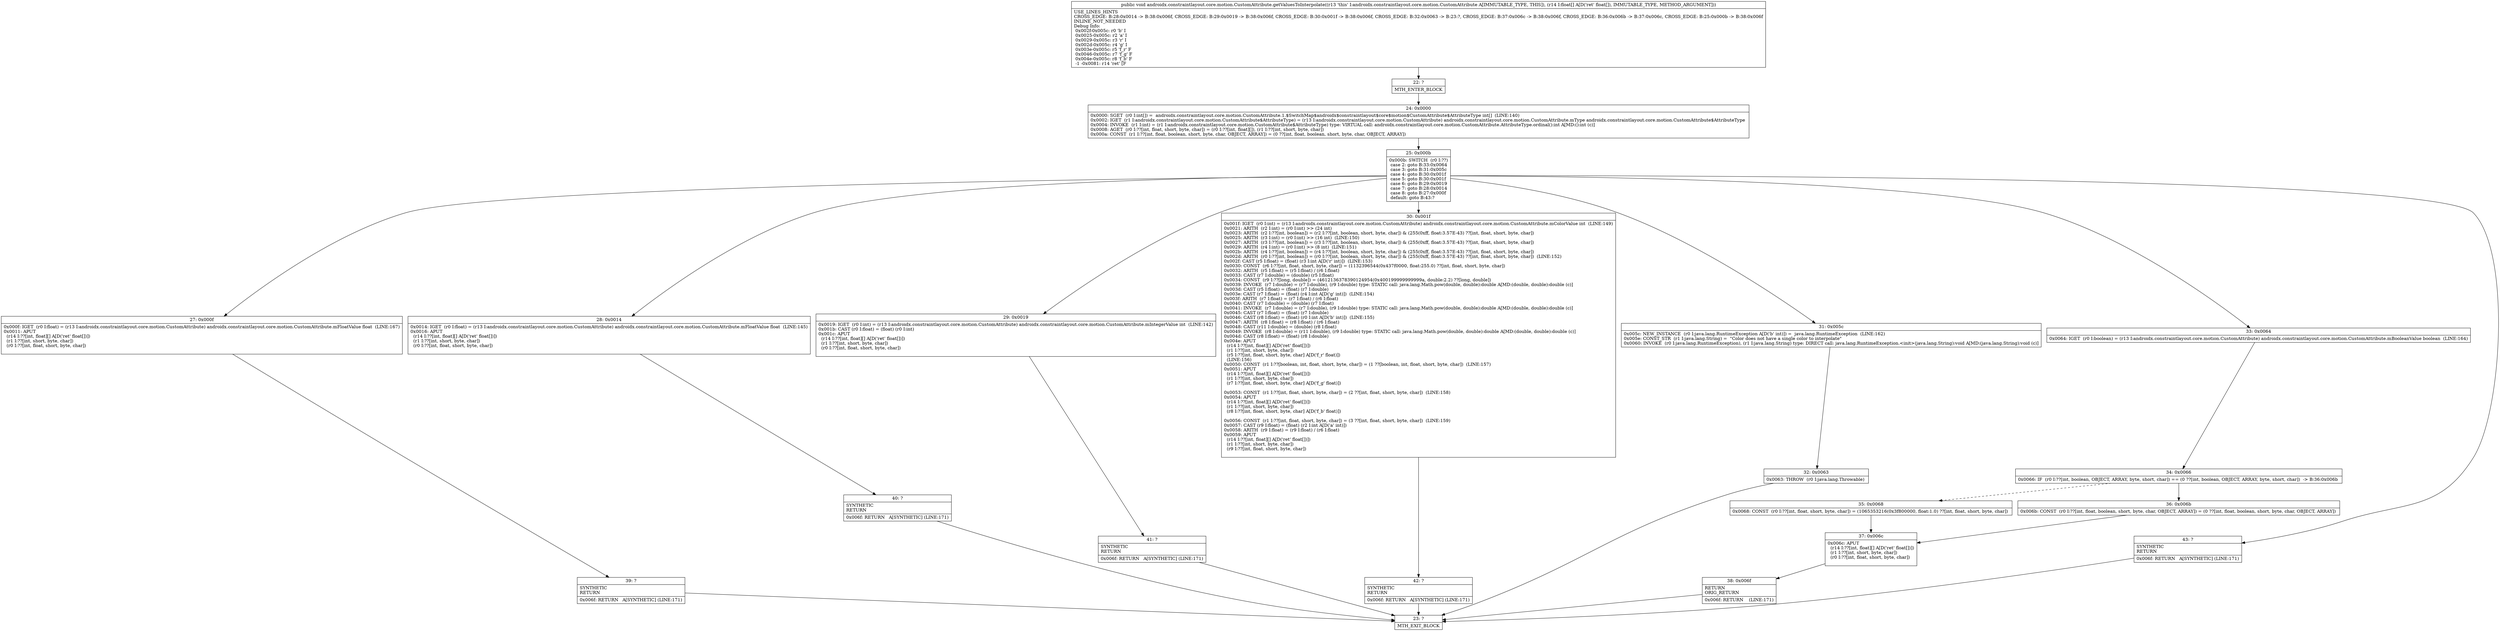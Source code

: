 digraph "CFG forandroidx.constraintlayout.core.motion.CustomAttribute.getValuesToInterpolate([F)V" {
Node_22 [shape=record,label="{22\:\ ?|MTH_ENTER_BLOCK\l}"];
Node_24 [shape=record,label="{24\:\ 0x0000|0x0000: SGET  (r0 I:int[]) =  androidx.constraintlayout.core.motion.CustomAttribute.1.$SwitchMap$androidx$constraintlayout$core$motion$CustomAttribute$AttributeType int[]  (LINE:140)\l0x0002: IGET  (r1 I:androidx.constraintlayout.core.motion.CustomAttribute$AttributeType) = (r13 I:androidx.constraintlayout.core.motion.CustomAttribute) androidx.constraintlayout.core.motion.CustomAttribute.mType androidx.constraintlayout.core.motion.CustomAttribute$AttributeType \l0x0004: INVOKE  (r1 I:int) = (r1 I:androidx.constraintlayout.core.motion.CustomAttribute$AttributeType) type: VIRTUAL call: androidx.constraintlayout.core.motion.CustomAttribute.AttributeType.ordinal():int A[MD:():int (c)]\l0x0008: AGET  (r0 I:??[int, float, short, byte, char]) = (r0 I:??[int, float][]), (r1 I:??[int, short, byte, char]) \l0x000a: CONST  (r1 I:??[int, float, boolean, short, byte, char, OBJECT, ARRAY]) = (0 ??[int, float, boolean, short, byte, char, OBJECT, ARRAY]) \l}"];
Node_25 [shape=record,label="{25\:\ 0x000b|0x000b: SWITCH  (r0 I:??)\l case 2: goto B:33:0x0064\l case 3: goto B:31:0x005c\l case 4: goto B:30:0x001f\l case 5: goto B:30:0x001f\l case 6: goto B:29:0x0019\l case 7: goto B:28:0x0014\l case 8: goto B:27:0x000f\l default: goto B:43:? \l}"];
Node_27 [shape=record,label="{27\:\ 0x000f|0x000f: IGET  (r0 I:float) = (r13 I:androidx.constraintlayout.core.motion.CustomAttribute) androidx.constraintlayout.core.motion.CustomAttribute.mFloatValue float  (LINE:167)\l0x0011: APUT  \l  (r14 I:??[int, float][] A[D('ret' float[])])\l  (r1 I:??[int, short, byte, char])\l  (r0 I:??[int, float, short, byte, char])\l \l}"];
Node_39 [shape=record,label="{39\:\ ?|SYNTHETIC\lRETURN\l|0x006f: RETURN   A[SYNTHETIC] (LINE:171)\l}"];
Node_23 [shape=record,label="{23\:\ ?|MTH_EXIT_BLOCK\l}"];
Node_28 [shape=record,label="{28\:\ 0x0014|0x0014: IGET  (r0 I:float) = (r13 I:androidx.constraintlayout.core.motion.CustomAttribute) androidx.constraintlayout.core.motion.CustomAttribute.mFloatValue float  (LINE:145)\l0x0016: APUT  \l  (r14 I:??[int, float][] A[D('ret' float[])])\l  (r1 I:??[int, short, byte, char])\l  (r0 I:??[int, float, short, byte, char])\l \l}"];
Node_40 [shape=record,label="{40\:\ ?|SYNTHETIC\lRETURN\l|0x006f: RETURN   A[SYNTHETIC] (LINE:171)\l}"];
Node_29 [shape=record,label="{29\:\ 0x0019|0x0019: IGET  (r0 I:int) = (r13 I:androidx.constraintlayout.core.motion.CustomAttribute) androidx.constraintlayout.core.motion.CustomAttribute.mIntegerValue int  (LINE:142)\l0x001b: CAST (r0 I:float) = (float) (r0 I:int) \l0x001c: APUT  \l  (r14 I:??[int, float][] A[D('ret' float[])])\l  (r1 I:??[int, short, byte, char])\l  (r0 I:??[int, float, short, byte, char])\l \l}"];
Node_41 [shape=record,label="{41\:\ ?|SYNTHETIC\lRETURN\l|0x006f: RETURN   A[SYNTHETIC] (LINE:171)\l}"];
Node_30 [shape=record,label="{30\:\ 0x001f|0x001f: IGET  (r0 I:int) = (r13 I:androidx.constraintlayout.core.motion.CustomAttribute) androidx.constraintlayout.core.motion.CustomAttribute.mColorValue int  (LINE:149)\l0x0021: ARITH  (r2 I:int) = (r0 I:int) \>\> (24 int) \l0x0023: ARITH  (r2 I:??[int, boolean]) = (r2 I:??[int, boolean, short, byte, char]) & (255(0xff, float:3.57E\-43) ??[int, float, short, byte, char]) \l0x0025: ARITH  (r3 I:int) = (r0 I:int) \>\> (16 int)  (LINE:150)\l0x0027: ARITH  (r3 I:??[int, boolean]) = (r3 I:??[int, boolean, short, byte, char]) & (255(0xff, float:3.57E\-43) ??[int, float, short, byte, char]) \l0x0029: ARITH  (r4 I:int) = (r0 I:int) \>\> (8 int)  (LINE:151)\l0x002b: ARITH  (r4 I:??[int, boolean]) = (r4 I:??[int, boolean, short, byte, char]) & (255(0xff, float:3.57E\-43) ??[int, float, short, byte, char]) \l0x002d: ARITH  (r0 I:??[int, boolean]) = (r0 I:??[int, boolean, short, byte, char]) & (255(0xff, float:3.57E\-43) ??[int, float, short, byte, char])  (LINE:152)\l0x002f: CAST (r5 I:float) = (float) (r3 I:int A[D('r' int)])  (LINE:153)\l0x0030: CONST  (r6 I:??[int, float, short, byte, char]) = (1132396544(0x437f0000, float:255.0) ??[int, float, short, byte, char]) \l0x0032: ARITH  (r5 I:float) = (r5 I:float) \/ (r6 I:float) \l0x0033: CAST (r7 I:double) = (double) (r5 I:float) \l0x0034: CONST  (r9 I:??[long, double]) = (4612136378390124954(0x400199999999999a, double:2.2) ??[long, double]) \l0x0039: INVOKE  (r7 I:double) = (r7 I:double), (r9 I:double) type: STATIC call: java.lang.Math.pow(double, double):double A[MD:(double, double):double (c)]\l0x003d: CAST (r5 I:float) = (float) (r7 I:double) \l0x003e: CAST (r7 I:float) = (float) (r4 I:int A[D('g' int)])  (LINE:154)\l0x003f: ARITH  (r7 I:float) = (r7 I:float) \/ (r6 I:float) \l0x0040: CAST (r7 I:double) = (double) (r7 I:float) \l0x0041: INVOKE  (r7 I:double) = (r7 I:double), (r9 I:double) type: STATIC call: java.lang.Math.pow(double, double):double A[MD:(double, double):double (c)]\l0x0045: CAST (r7 I:float) = (float) (r7 I:double) \l0x0046: CAST (r8 I:float) = (float) (r0 I:int A[D('b' int)])  (LINE:155)\l0x0047: ARITH  (r8 I:float) = (r8 I:float) \/ (r6 I:float) \l0x0048: CAST (r11 I:double) = (double) (r8 I:float) \l0x0049: INVOKE  (r8 I:double) = (r11 I:double), (r9 I:double) type: STATIC call: java.lang.Math.pow(double, double):double A[MD:(double, double):double (c)]\l0x004d: CAST (r8 I:float) = (float) (r8 I:double) \l0x004e: APUT  \l  (r14 I:??[int, float][] A[D('ret' float[])])\l  (r1 I:??[int, short, byte, char])\l  (r5 I:??[int, float, short, byte, char] A[D('f_r' float)])\l  (LINE:156)\l0x0050: CONST  (r1 I:??[boolean, int, float, short, byte, char]) = (1 ??[boolean, int, float, short, byte, char])  (LINE:157)\l0x0051: APUT  \l  (r14 I:??[int, float][] A[D('ret' float[])])\l  (r1 I:??[int, short, byte, char])\l  (r7 I:??[int, float, short, byte, char] A[D('f_g' float)])\l \l0x0053: CONST  (r1 I:??[int, float, short, byte, char]) = (2 ??[int, float, short, byte, char])  (LINE:158)\l0x0054: APUT  \l  (r14 I:??[int, float][] A[D('ret' float[])])\l  (r1 I:??[int, short, byte, char])\l  (r8 I:??[int, float, short, byte, char] A[D('f_b' float)])\l \l0x0056: CONST  (r1 I:??[int, float, short, byte, char]) = (3 ??[int, float, short, byte, char])  (LINE:159)\l0x0057: CAST (r9 I:float) = (float) (r2 I:int A[D('a' int)]) \l0x0058: ARITH  (r9 I:float) = (r9 I:float) \/ (r6 I:float) \l0x0059: APUT  \l  (r14 I:??[int, float][] A[D('ret' float[])])\l  (r1 I:??[int, short, byte, char])\l  (r9 I:??[int, float, short, byte, char])\l \l}"];
Node_42 [shape=record,label="{42\:\ ?|SYNTHETIC\lRETURN\l|0x006f: RETURN   A[SYNTHETIC] (LINE:171)\l}"];
Node_31 [shape=record,label="{31\:\ 0x005c|0x005c: NEW_INSTANCE  (r0 I:java.lang.RuntimeException A[D('b' int)]) =  java.lang.RuntimeException  (LINE:162)\l0x005e: CONST_STR  (r1 I:java.lang.String) =  \"Color does not have a single color to interpolate\" \l0x0060: INVOKE  (r0 I:java.lang.RuntimeException), (r1 I:java.lang.String) type: DIRECT call: java.lang.RuntimeException.\<init\>(java.lang.String):void A[MD:(java.lang.String):void (c)]\l}"];
Node_32 [shape=record,label="{32\:\ 0x0063|0x0063: THROW  (r0 I:java.lang.Throwable) \l}"];
Node_33 [shape=record,label="{33\:\ 0x0064|0x0064: IGET  (r0 I:boolean) = (r13 I:androidx.constraintlayout.core.motion.CustomAttribute) androidx.constraintlayout.core.motion.CustomAttribute.mBooleanValue boolean  (LINE:164)\l}"];
Node_34 [shape=record,label="{34\:\ 0x0066|0x0066: IF  (r0 I:??[int, boolean, OBJECT, ARRAY, byte, short, char]) == (0 ??[int, boolean, OBJECT, ARRAY, byte, short, char])  \-\> B:36:0x006b \l}"];
Node_35 [shape=record,label="{35\:\ 0x0068|0x0068: CONST  (r0 I:??[int, float, short, byte, char]) = (1065353216(0x3f800000, float:1.0) ??[int, float, short, byte, char]) \l}"];
Node_37 [shape=record,label="{37\:\ 0x006c|0x006c: APUT  \l  (r14 I:??[int, float][] A[D('ret' float[])])\l  (r1 I:??[int, short, byte, char])\l  (r0 I:??[int, float, short, byte, char])\l \l}"];
Node_38 [shape=record,label="{38\:\ 0x006f|RETURN\lORIG_RETURN\l|0x006f: RETURN    (LINE:171)\l}"];
Node_36 [shape=record,label="{36\:\ 0x006b|0x006b: CONST  (r0 I:??[int, float, boolean, short, byte, char, OBJECT, ARRAY]) = (0 ??[int, float, boolean, short, byte, char, OBJECT, ARRAY]) \l}"];
Node_43 [shape=record,label="{43\:\ ?|SYNTHETIC\lRETURN\l|0x006f: RETURN   A[SYNTHETIC] (LINE:171)\l}"];
MethodNode[shape=record,label="{public void androidx.constraintlayout.core.motion.CustomAttribute.getValuesToInterpolate((r13 'this' I:androidx.constraintlayout.core.motion.CustomAttribute A[IMMUTABLE_TYPE, THIS]), (r14 I:float[] A[D('ret' float[]), IMMUTABLE_TYPE, METHOD_ARGUMENT]))  | USE_LINES_HINTS\lCROSS_EDGE: B:28:0x0014 \-\> B:38:0x006f, CROSS_EDGE: B:29:0x0019 \-\> B:38:0x006f, CROSS_EDGE: B:30:0x001f \-\> B:38:0x006f, CROSS_EDGE: B:32:0x0063 \-\> B:23:?, CROSS_EDGE: B:37:0x006c \-\> B:38:0x006f, CROSS_EDGE: B:36:0x006b \-\> B:37:0x006c, CROSS_EDGE: B:25:0x000b \-\> B:38:0x006f\lINLINE_NOT_NEEDED\lDebug Info:\l  0x002f\-0x005c: r0 'b' I\l  0x0025\-0x005c: r2 'a' I\l  0x0029\-0x005c: r3 'r' I\l  0x002d\-0x005c: r4 'g' I\l  0x003e\-0x005c: r5 'f_r' F\l  0x0046\-0x005c: r7 'f_g' F\l  0x004e\-0x005c: r8 'f_b' F\l  \-1 \-0x0081: r14 'ret' [F\l}"];
MethodNode -> Node_22;Node_22 -> Node_24;
Node_24 -> Node_25;
Node_25 -> Node_27;
Node_25 -> Node_28;
Node_25 -> Node_29;
Node_25 -> Node_30;
Node_25 -> Node_31;
Node_25 -> Node_33;
Node_25 -> Node_43;
Node_27 -> Node_39;
Node_39 -> Node_23;
Node_28 -> Node_40;
Node_40 -> Node_23;
Node_29 -> Node_41;
Node_41 -> Node_23;
Node_30 -> Node_42;
Node_42 -> Node_23;
Node_31 -> Node_32;
Node_32 -> Node_23;
Node_33 -> Node_34;
Node_34 -> Node_35[style=dashed];
Node_34 -> Node_36;
Node_35 -> Node_37;
Node_37 -> Node_38;
Node_38 -> Node_23;
Node_36 -> Node_37;
Node_43 -> Node_23;
}

